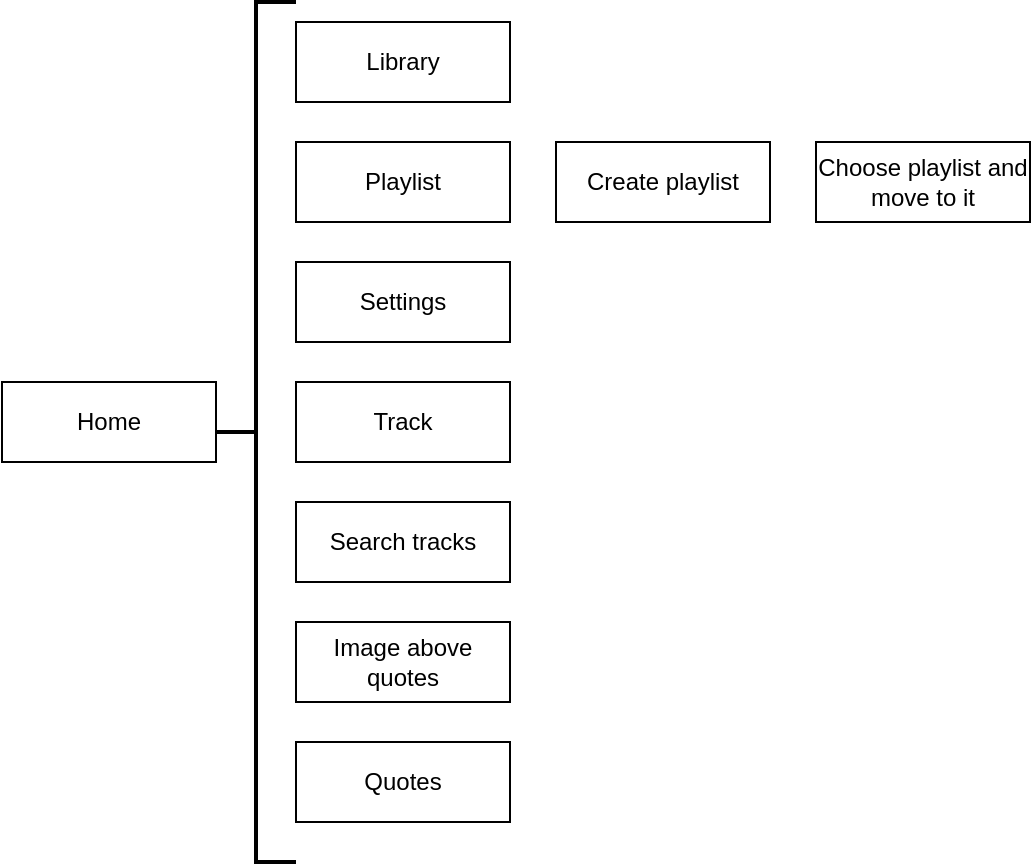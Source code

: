 <mxfile version="12.3.0" type="device" pages="1"><diagram id="Zzx3cYdNsmYqhE9zYs_l" name="Page-1"><mxGraphModel dx="1088" dy="568" grid="1" gridSize="10" guides="1" tooltips="1" connect="1" arrows="1" fold="1" page="1" pageScale="1" pageWidth="827" pageHeight="1169" math="0" shadow="0"><root><mxCell id="0"/><mxCell id="1" parent="0"/><mxCell id="FWjHkuy4wjgjQk0tnN4c-1" value="Home" style="rounded=0;whiteSpace=wrap;html=1;" parent="1" vertex="1"><mxGeometry y="280" width="107" height="40" as="geometry"/></mxCell><mxCell id="FWjHkuy4wjgjQk0tnN4c-2" value="Library" style="rounded=0;whiteSpace=wrap;html=1;" parent="1" vertex="1"><mxGeometry x="147" y="100" width="107" height="40" as="geometry"/></mxCell><mxCell id="FWjHkuy4wjgjQk0tnN4c-3" value="Playlist" style="rounded=0;whiteSpace=wrap;html=1;" parent="1" vertex="1"><mxGeometry x="147" y="160" width="107" height="40" as="geometry"/></mxCell><mxCell id="FWjHkuy4wjgjQk0tnN4c-4" value="Settings" style="rounded=0;whiteSpace=wrap;html=1;" parent="1" vertex="1"><mxGeometry x="147" y="220" width="107" height="40" as="geometry"/></mxCell><mxCell id="FWjHkuy4wjgjQk0tnN4c-6" value="Create playlist" style="rounded=0;whiteSpace=wrap;html=1;" parent="1" vertex="1"><mxGeometry x="277" y="160" width="107" height="40" as="geometry"/></mxCell><mxCell id="FWjHkuy4wjgjQk0tnN4c-7" value="Choose playlist and move to it" style="rounded=0;whiteSpace=wrap;html=1;" parent="1" vertex="1"><mxGeometry x="407" y="160" width="107" height="40" as="geometry"/></mxCell><mxCell id="FWjHkuy4wjgjQk0tnN4c-8" value="Search tracks" style="rounded=0;whiteSpace=wrap;html=1;" parent="1" vertex="1"><mxGeometry x="147" y="340" width="107" height="40" as="geometry"/></mxCell><mxCell id="FWjHkuy4wjgjQk0tnN4c-11" value="Track" style="rounded=0;whiteSpace=wrap;html=1;" parent="1" vertex="1"><mxGeometry x="147" y="280" width="107" height="40" as="geometry"/></mxCell><mxCell id="FWjHkuy4wjgjQk0tnN4c-22" value="" style="strokeWidth=2;html=1;shape=mxgraph.flowchart.annotation_2;align=left;labelPosition=right;pointerEvents=1;" parent="1" vertex="1"><mxGeometry x="107" y="90" width="40" height="430" as="geometry"/></mxCell><mxCell id="D7PkTws5TdhGg1E090qf-1" value="Quotes" style="rounded=0;whiteSpace=wrap;html=1;" vertex="1" parent="1"><mxGeometry x="147" y="460" width="107" height="40" as="geometry"/></mxCell><mxCell id="D7PkTws5TdhGg1E090qf-2" value="Image above quotes" style="rounded=0;whiteSpace=wrap;html=1;" vertex="1" parent="1"><mxGeometry x="147" y="400" width="107" height="40" as="geometry"/></mxCell></root></mxGraphModel></diagram></mxfile>